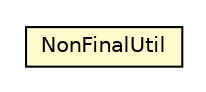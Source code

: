 #!/usr/local/bin/dot
#
# Class diagram 
# Generated by UMLGraph version R5_6-24-gf6e263 (http://www.umlgraph.org/)
#

digraph G {
	edge [fontname="Helvetica",fontsize=10,labelfontname="Helvetica",labelfontsize=10];
	node [fontname="Helvetica",fontsize=10,shape=plaintext];
	nodesep=0.25;
	ranksep=0.5;
	// net.trajano.commons.testing.test.util.NonFinalUtil
	c34 [label=<<table title="net.trajano.commons.testing.test.util.NonFinalUtil" border="0" cellborder="1" cellspacing="0" cellpadding="2" port="p" bgcolor="lemonChiffon" href="./NonFinalUtil.html">
		<tr><td><table border="0" cellspacing="0" cellpadding="1">
<tr><td align="center" balign="center"> NonFinalUtil </td></tr>
		</table></td></tr>
		</table>>, URL="./NonFinalUtil.html", fontname="Helvetica", fontcolor="black", fontsize=10.0];
}

